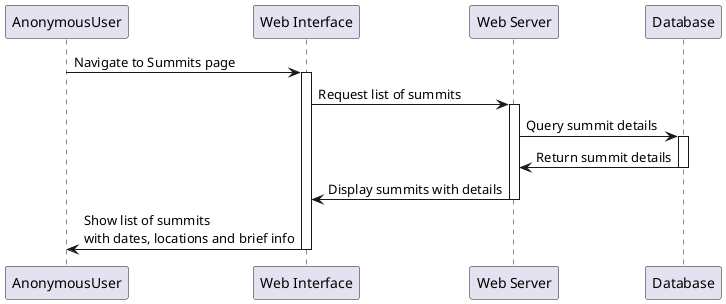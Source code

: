 @startuml
participant AnonymousUser as user
participant "Web Interface" as interface
participant "Web Server" as server
participant "Database" as db

user -> interface : Navigate to Summits page
activate interface
interface -> server : Request list of summits
activate server

server -> db : Query summit details
activate db
db -> server : Return summit details
deactivate db

server -> interface : Display summits with details
deactivate server
interface -> user : Show list of summits \nwith dates, locations and brief info
deactivate interface

@enduml